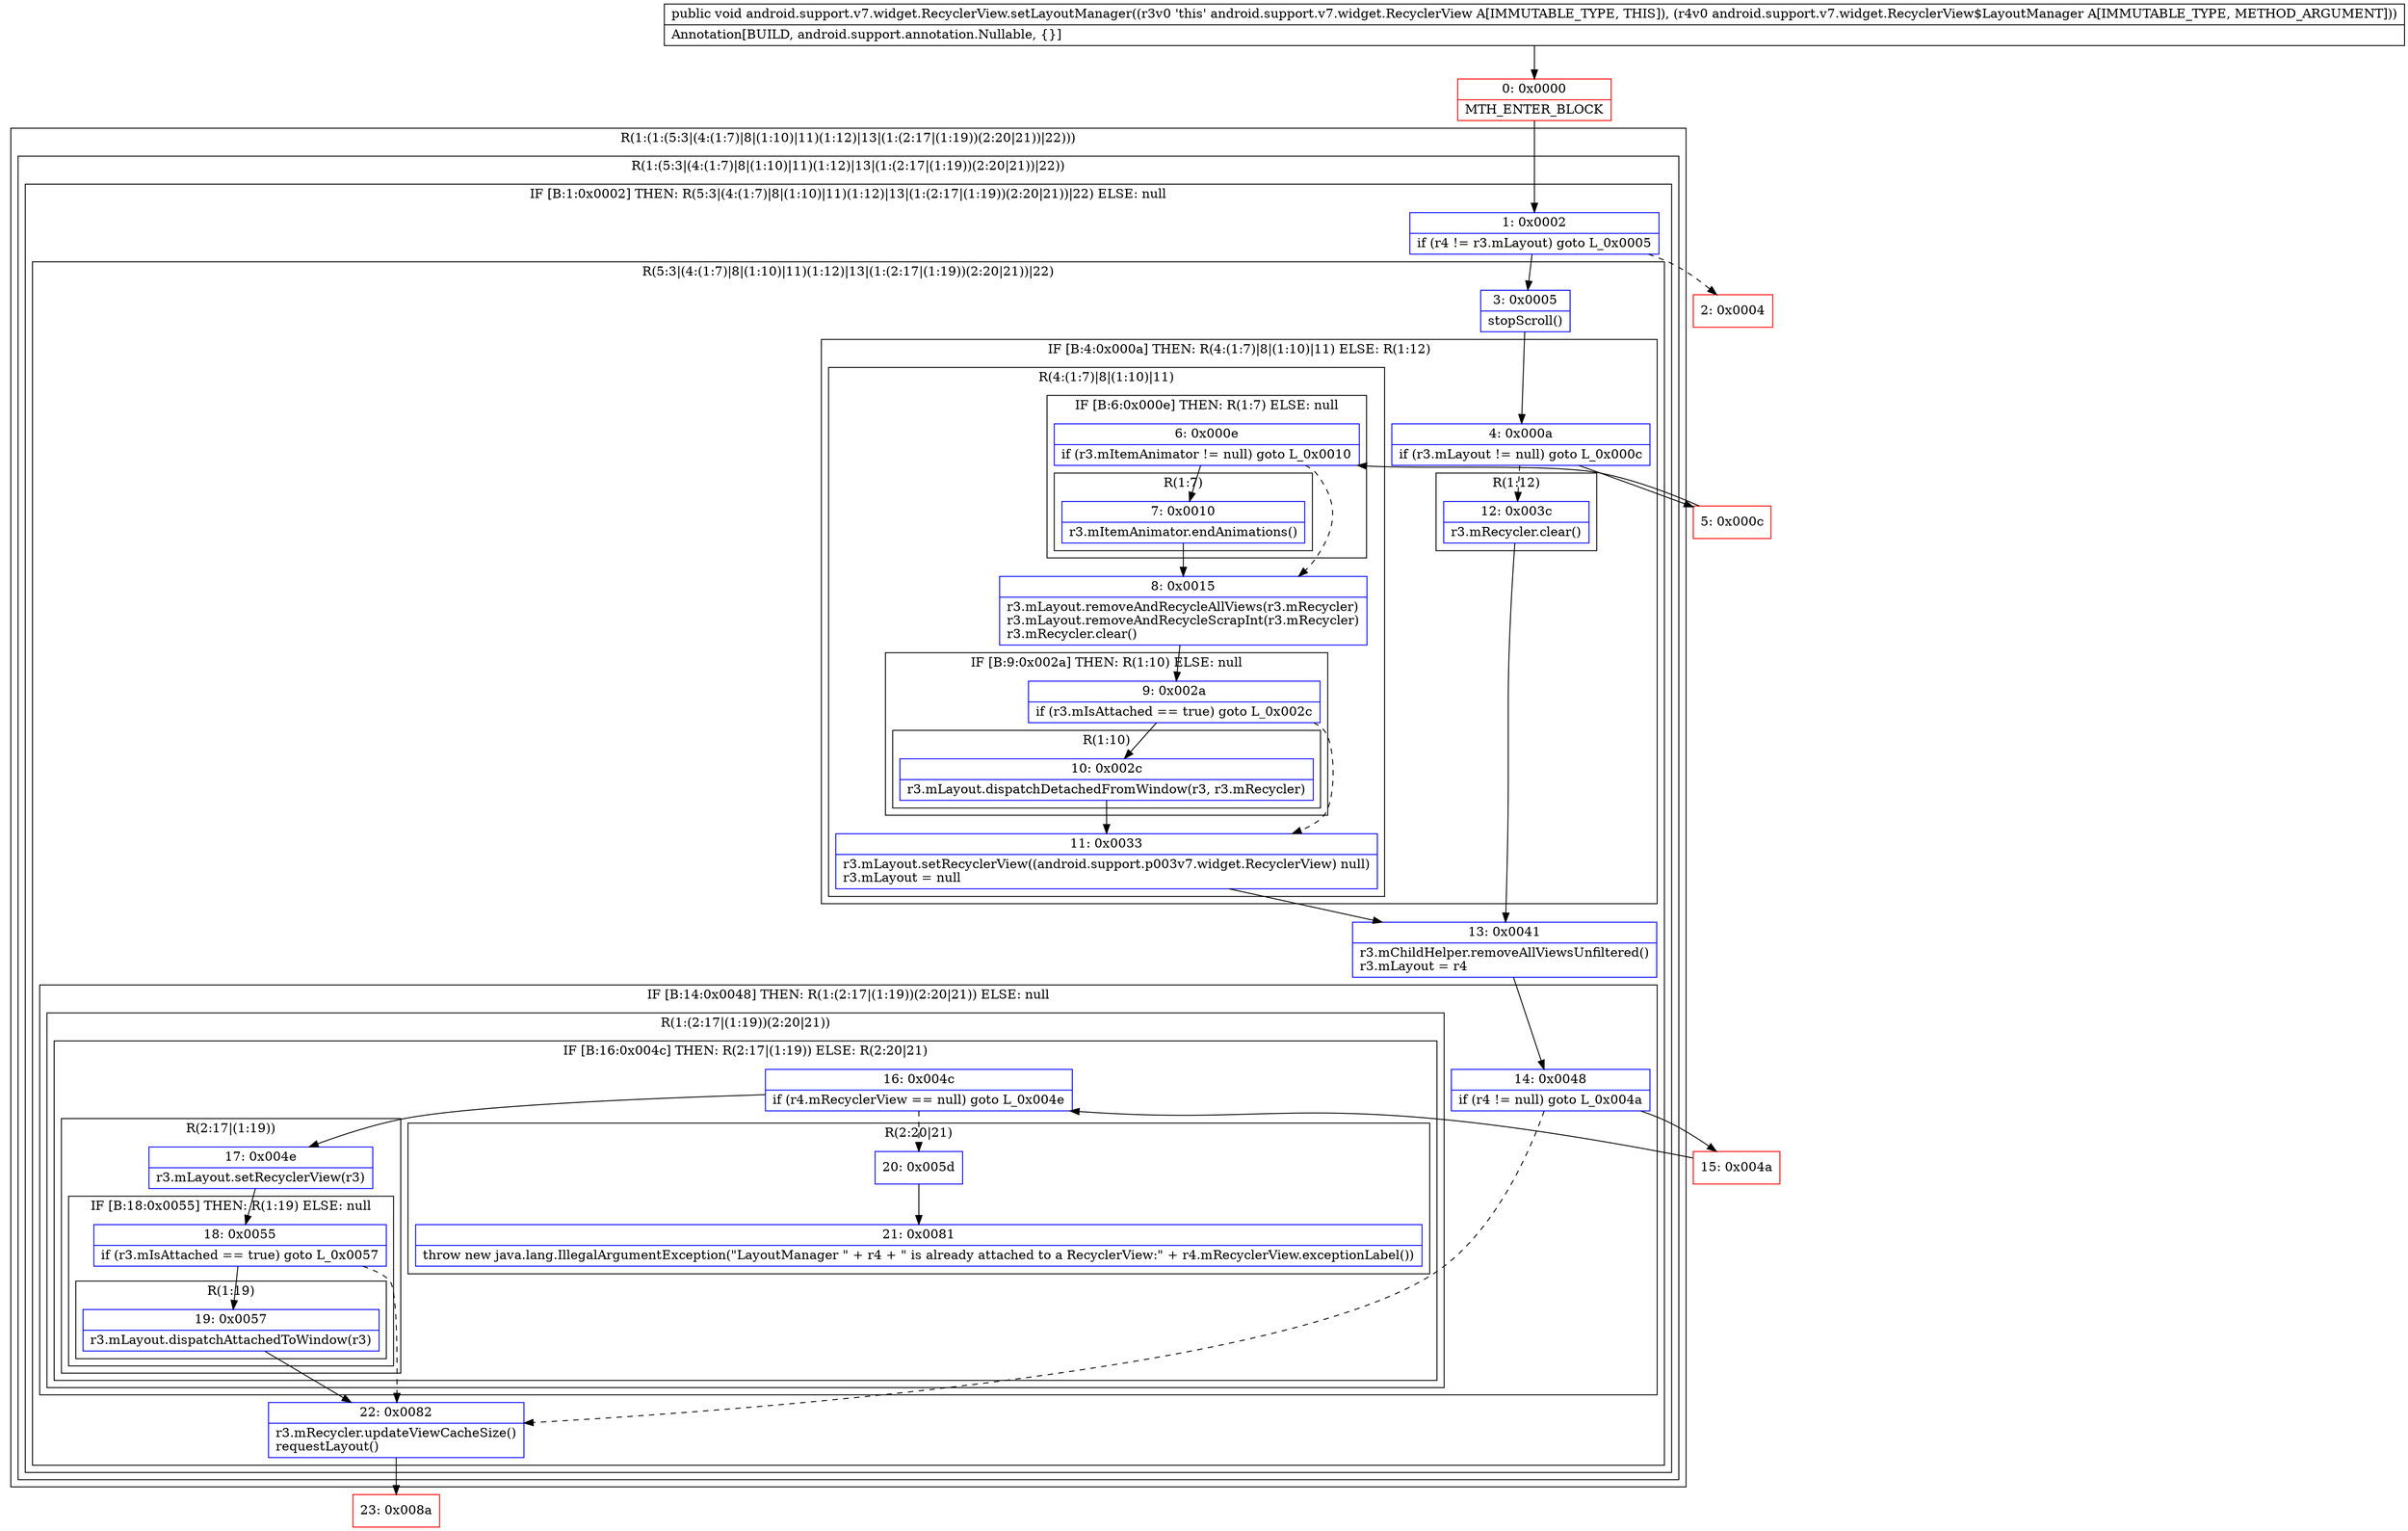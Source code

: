digraph "CFG forandroid.support.v7.widget.RecyclerView.setLayoutManager(Landroid\/support\/v7\/widget\/RecyclerView$LayoutManager;)V" {
subgraph cluster_Region_590899536 {
label = "R(1:(1:(5:3|(4:(1:7)|8|(1:10)|11)(1:12)|13|(1:(2:17|(1:19))(2:20|21))|22)))";
node [shape=record,color=blue];
subgraph cluster_Region_643885920 {
label = "R(1:(5:3|(4:(1:7)|8|(1:10)|11)(1:12)|13|(1:(2:17|(1:19))(2:20|21))|22))";
node [shape=record,color=blue];
subgraph cluster_IfRegion_935492925 {
label = "IF [B:1:0x0002] THEN: R(5:3|(4:(1:7)|8|(1:10)|11)(1:12)|13|(1:(2:17|(1:19))(2:20|21))|22) ELSE: null";
node [shape=record,color=blue];
Node_1 [shape=record,label="{1\:\ 0x0002|if (r4 != r3.mLayout) goto L_0x0005\l}"];
subgraph cluster_Region_1418626551 {
label = "R(5:3|(4:(1:7)|8|(1:10)|11)(1:12)|13|(1:(2:17|(1:19))(2:20|21))|22)";
node [shape=record,color=blue];
Node_3 [shape=record,label="{3\:\ 0x0005|stopScroll()\l}"];
subgraph cluster_IfRegion_882640095 {
label = "IF [B:4:0x000a] THEN: R(4:(1:7)|8|(1:10)|11) ELSE: R(1:12)";
node [shape=record,color=blue];
Node_4 [shape=record,label="{4\:\ 0x000a|if (r3.mLayout != null) goto L_0x000c\l}"];
subgraph cluster_Region_361153223 {
label = "R(4:(1:7)|8|(1:10)|11)";
node [shape=record,color=blue];
subgraph cluster_IfRegion_822701791 {
label = "IF [B:6:0x000e] THEN: R(1:7) ELSE: null";
node [shape=record,color=blue];
Node_6 [shape=record,label="{6\:\ 0x000e|if (r3.mItemAnimator != null) goto L_0x0010\l}"];
subgraph cluster_Region_285799476 {
label = "R(1:7)";
node [shape=record,color=blue];
Node_7 [shape=record,label="{7\:\ 0x0010|r3.mItemAnimator.endAnimations()\l}"];
}
}
Node_8 [shape=record,label="{8\:\ 0x0015|r3.mLayout.removeAndRecycleAllViews(r3.mRecycler)\lr3.mLayout.removeAndRecycleScrapInt(r3.mRecycler)\lr3.mRecycler.clear()\l}"];
subgraph cluster_IfRegion_1172742198 {
label = "IF [B:9:0x002a] THEN: R(1:10) ELSE: null";
node [shape=record,color=blue];
Node_9 [shape=record,label="{9\:\ 0x002a|if (r3.mIsAttached == true) goto L_0x002c\l}"];
subgraph cluster_Region_1725289143 {
label = "R(1:10)";
node [shape=record,color=blue];
Node_10 [shape=record,label="{10\:\ 0x002c|r3.mLayout.dispatchDetachedFromWindow(r3, r3.mRecycler)\l}"];
}
}
Node_11 [shape=record,label="{11\:\ 0x0033|r3.mLayout.setRecyclerView((android.support.p003v7.widget.RecyclerView) null)\lr3.mLayout = null\l}"];
}
subgraph cluster_Region_483407652 {
label = "R(1:12)";
node [shape=record,color=blue];
Node_12 [shape=record,label="{12\:\ 0x003c|r3.mRecycler.clear()\l}"];
}
}
Node_13 [shape=record,label="{13\:\ 0x0041|r3.mChildHelper.removeAllViewsUnfiltered()\lr3.mLayout = r4\l}"];
subgraph cluster_IfRegion_1253034462 {
label = "IF [B:14:0x0048] THEN: R(1:(2:17|(1:19))(2:20|21)) ELSE: null";
node [shape=record,color=blue];
Node_14 [shape=record,label="{14\:\ 0x0048|if (r4 != null) goto L_0x004a\l}"];
subgraph cluster_Region_985147309 {
label = "R(1:(2:17|(1:19))(2:20|21))";
node [shape=record,color=blue];
subgraph cluster_IfRegion_1915750951 {
label = "IF [B:16:0x004c] THEN: R(2:17|(1:19)) ELSE: R(2:20|21)";
node [shape=record,color=blue];
Node_16 [shape=record,label="{16\:\ 0x004c|if (r4.mRecyclerView == null) goto L_0x004e\l}"];
subgraph cluster_Region_1875143250 {
label = "R(2:17|(1:19))";
node [shape=record,color=blue];
Node_17 [shape=record,label="{17\:\ 0x004e|r3.mLayout.setRecyclerView(r3)\l}"];
subgraph cluster_IfRegion_1536278349 {
label = "IF [B:18:0x0055] THEN: R(1:19) ELSE: null";
node [shape=record,color=blue];
Node_18 [shape=record,label="{18\:\ 0x0055|if (r3.mIsAttached == true) goto L_0x0057\l}"];
subgraph cluster_Region_552562397 {
label = "R(1:19)";
node [shape=record,color=blue];
Node_19 [shape=record,label="{19\:\ 0x0057|r3.mLayout.dispatchAttachedToWindow(r3)\l}"];
}
}
}
subgraph cluster_Region_1392261589 {
label = "R(2:20|21)";
node [shape=record,color=blue];
Node_20 [shape=record,label="{20\:\ 0x005d}"];
Node_21 [shape=record,label="{21\:\ 0x0081|throw new java.lang.IllegalArgumentException(\"LayoutManager \" + r4 + \" is already attached to a RecyclerView:\" + r4.mRecyclerView.exceptionLabel())\l}"];
}
}
}
}
Node_22 [shape=record,label="{22\:\ 0x0082|r3.mRecycler.updateViewCacheSize()\lrequestLayout()\l}"];
}
}
}
}
Node_0 [shape=record,color=red,label="{0\:\ 0x0000|MTH_ENTER_BLOCK\l}"];
Node_2 [shape=record,color=red,label="{2\:\ 0x0004}"];
Node_5 [shape=record,color=red,label="{5\:\ 0x000c}"];
Node_15 [shape=record,color=red,label="{15\:\ 0x004a}"];
Node_23 [shape=record,color=red,label="{23\:\ 0x008a}"];
MethodNode[shape=record,label="{public void android.support.v7.widget.RecyclerView.setLayoutManager((r3v0 'this' android.support.v7.widget.RecyclerView A[IMMUTABLE_TYPE, THIS]), (r4v0 android.support.v7.widget.RecyclerView$LayoutManager A[IMMUTABLE_TYPE, METHOD_ARGUMENT]))  | Annotation[BUILD, android.support.annotation.Nullable, \{\}]\l}"];
MethodNode -> Node_0;
Node_1 -> Node_2[style=dashed];
Node_1 -> Node_3;
Node_3 -> Node_4;
Node_4 -> Node_5;
Node_4 -> Node_12[style=dashed];
Node_6 -> Node_7;
Node_6 -> Node_8[style=dashed];
Node_7 -> Node_8;
Node_8 -> Node_9;
Node_9 -> Node_10;
Node_9 -> Node_11[style=dashed];
Node_10 -> Node_11;
Node_11 -> Node_13;
Node_12 -> Node_13;
Node_13 -> Node_14;
Node_14 -> Node_15;
Node_14 -> Node_22[style=dashed];
Node_16 -> Node_17;
Node_16 -> Node_20[style=dashed];
Node_17 -> Node_18;
Node_18 -> Node_19;
Node_18 -> Node_22[style=dashed];
Node_19 -> Node_22;
Node_20 -> Node_21;
Node_22 -> Node_23;
Node_0 -> Node_1;
Node_5 -> Node_6;
Node_15 -> Node_16;
}

